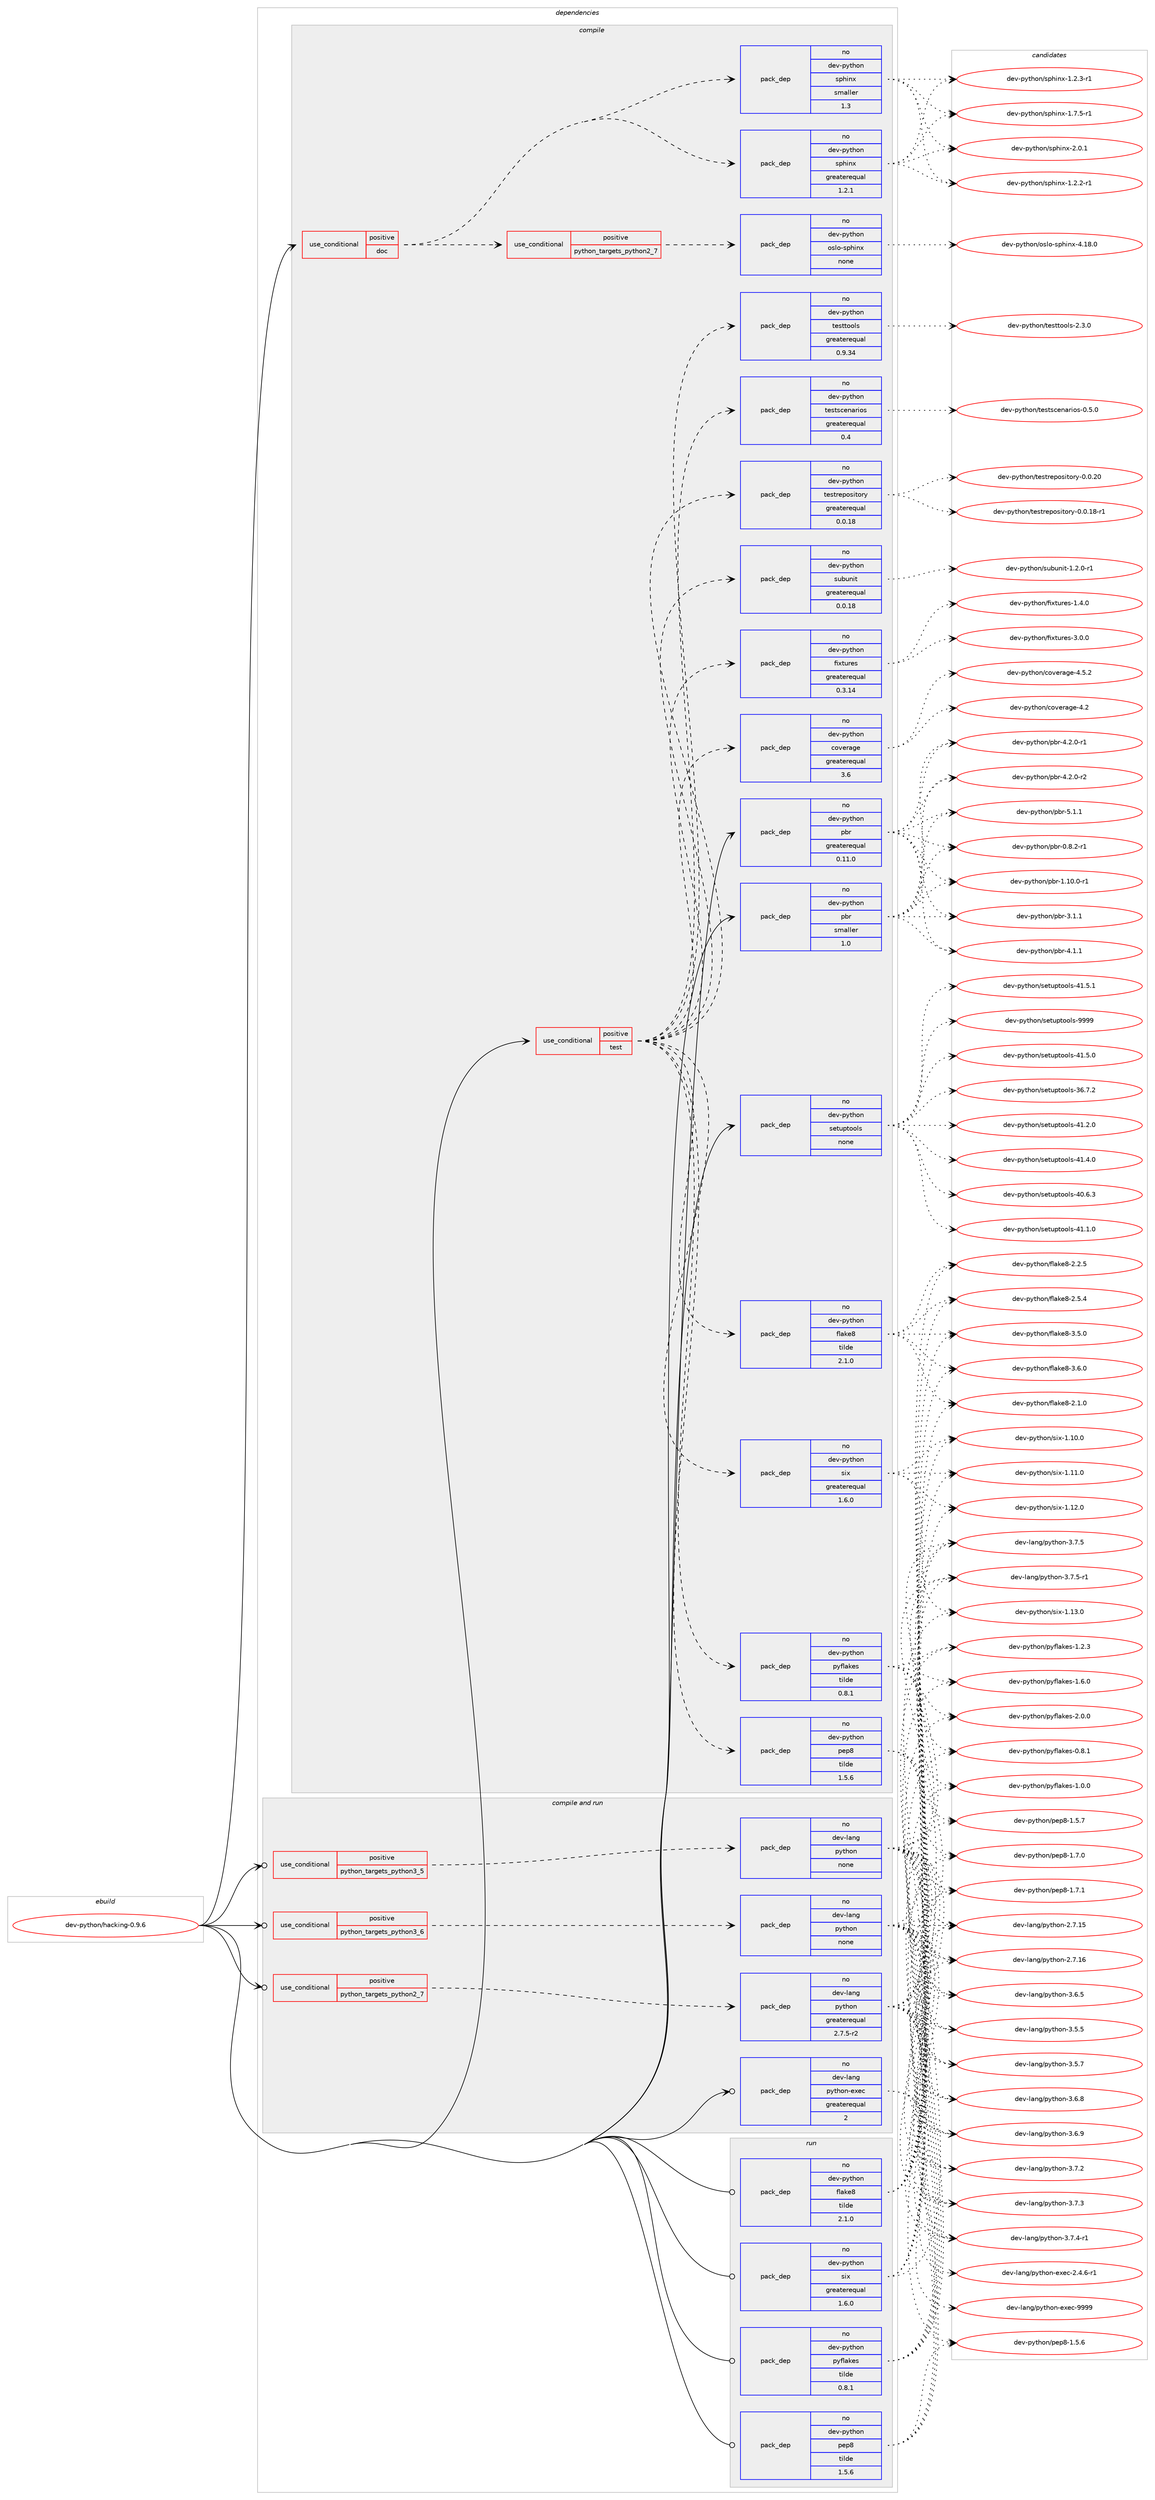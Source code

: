 digraph prolog {

# *************
# Graph options
# *************

newrank=true;
concentrate=true;
compound=true;
graph [rankdir=LR,fontname=Helvetica,fontsize=10,ranksep=1.5];#, ranksep=2.5, nodesep=0.2];
edge  [arrowhead=vee];
node  [fontname=Helvetica,fontsize=10];

# **********
# The ebuild
# **********

subgraph cluster_leftcol {
color=gray;
rank=same;
label=<<i>ebuild</i>>;
id [label="dev-python/hacking-0.9.6", color=red, width=4, href="../dev-python/hacking-0.9.6.svg"];
}

# ****************
# The dependencies
# ****************

subgraph cluster_midcol {
color=gray;
label=<<i>dependencies</i>>;
subgraph cluster_compile {
fillcolor="#eeeeee";
style=filled;
label=<<i>compile</i>>;
subgraph cond140416 {
dependency608187 [label=<<TABLE BORDER="0" CELLBORDER="1" CELLSPACING="0" CELLPADDING="4"><TR><TD ROWSPAN="3" CELLPADDING="10">use_conditional</TD></TR><TR><TD>positive</TD></TR><TR><TD>doc</TD></TR></TABLE>>, shape=none, color=red];
subgraph pack455972 {
dependency608188 [label=<<TABLE BORDER="0" CELLBORDER="1" CELLSPACING="0" CELLPADDING="4" WIDTH="220"><TR><TD ROWSPAN="6" CELLPADDING="30">pack_dep</TD></TR><TR><TD WIDTH="110">no</TD></TR><TR><TD>dev-python</TD></TR><TR><TD>sphinx</TD></TR><TR><TD>greaterequal</TD></TR><TR><TD>1.2.1</TD></TR></TABLE>>, shape=none, color=blue];
}
dependency608187:e -> dependency608188:w [weight=20,style="dashed",arrowhead="vee"];
subgraph pack455973 {
dependency608189 [label=<<TABLE BORDER="0" CELLBORDER="1" CELLSPACING="0" CELLPADDING="4" WIDTH="220"><TR><TD ROWSPAN="6" CELLPADDING="30">pack_dep</TD></TR><TR><TD WIDTH="110">no</TD></TR><TR><TD>dev-python</TD></TR><TR><TD>sphinx</TD></TR><TR><TD>smaller</TD></TR><TR><TD>1.3</TD></TR></TABLE>>, shape=none, color=blue];
}
dependency608187:e -> dependency608189:w [weight=20,style="dashed",arrowhead="vee"];
subgraph cond140417 {
dependency608190 [label=<<TABLE BORDER="0" CELLBORDER="1" CELLSPACING="0" CELLPADDING="4"><TR><TD ROWSPAN="3" CELLPADDING="10">use_conditional</TD></TR><TR><TD>positive</TD></TR><TR><TD>python_targets_python2_7</TD></TR></TABLE>>, shape=none, color=red];
subgraph pack455974 {
dependency608191 [label=<<TABLE BORDER="0" CELLBORDER="1" CELLSPACING="0" CELLPADDING="4" WIDTH="220"><TR><TD ROWSPAN="6" CELLPADDING="30">pack_dep</TD></TR><TR><TD WIDTH="110">no</TD></TR><TR><TD>dev-python</TD></TR><TR><TD>oslo-sphinx</TD></TR><TR><TD>none</TD></TR><TR><TD></TD></TR></TABLE>>, shape=none, color=blue];
}
dependency608190:e -> dependency608191:w [weight=20,style="dashed",arrowhead="vee"];
}
dependency608187:e -> dependency608190:w [weight=20,style="dashed",arrowhead="vee"];
}
id:e -> dependency608187:w [weight=20,style="solid",arrowhead="vee"];
subgraph cond140418 {
dependency608192 [label=<<TABLE BORDER="0" CELLBORDER="1" CELLSPACING="0" CELLPADDING="4"><TR><TD ROWSPAN="3" CELLPADDING="10">use_conditional</TD></TR><TR><TD>positive</TD></TR><TR><TD>test</TD></TR></TABLE>>, shape=none, color=red];
subgraph pack455975 {
dependency608193 [label=<<TABLE BORDER="0" CELLBORDER="1" CELLSPACING="0" CELLPADDING="4" WIDTH="220"><TR><TD ROWSPAN="6" CELLPADDING="30">pack_dep</TD></TR><TR><TD WIDTH="110">no</TD></TR><TR><TD>dev-python</TD></TR><TR><TD>coverage</TD></TR><TR><TD>greaterequal</TD></TR><TR><TD>3.6</TD></TR></TABLE>>, shape=none, color=blue];
}
dependency608192:e -> dependency608193:w [weight=20,style="dashed",arrowhead="vee"];
subgraph pack455976 {
dependency608194 [label=<<TABLE BORDER="0" CELLBORDER="1" CELLSPACING="0" CELLPADDING="4" WIDTH="220"><TR><TD ROWSPAN="6" CELLPADDING="30">pack_dep</TD></TR><TR><TD WIDTH="110">no</TD></TR><TR><TD>dev-python</TD></TR><TR><TD>fixtures</TD></TR><TR><TD>greaterequal</TD></TR><TR><TD>0.3.14</TD></TR></TABLE>>, shape=none, color=blue];
}
dependency608192:e -> dependency608194:w [weight=20,style="dashed",arrowhead="vee"];
subgraph pack455977 {
dependency608195 [label=<<TABLE BORDER="0" CELLBORDER="1" CELLSPACING="0" CELLPADDING="4" WIDTH="220"><TR><TD ROWSPAN="6" CELLPADDING="30">pack_dep</TD></TR><TR><TD WIDTH="110">no</TD></TR><TR><TD>dev-python</TD></TR><TR><TD>subunit</TD></TR><TR><TD>greaterequal</TD></TR><TR><TD>0.0.18</TD></TR></TABLE>>, shape=none, color=blue];
}
dependency608192:e -> dependency608195:w [weight=20,style="dashed",arrowhead="vee"];
subgraph pack455978 {
dependency608196 [label=<<TABLE BORDER="0" CELLBORDER="1" CELLSPACING="0" CELLPADDING="4" WIDTH="220"><TR><TD ROWSPAN="6" CELLPADDING="30">pack_dep</TD></TR><TR><TD WIDTH="110">no</TD></TR><TR><TD>dev-python</TD></TR><TR><TD>testrepository</TD></TR><TR><TD>greaterequal</TD></TR><TR><TD>0.0.18</TD></TR></TABLE>>, shape=none, color=blue];
}
dependency608192:e -> dependency608196:w [weight=20,style="dashed",arrowhead="vee"];
subgraph pack455979 {
dependency608197 [label=<<TABLE BORDER="0" CELLBORDER="1" CELLSPACING="0" CELLPADDING="4" WIDTH="220"><TR><TD ROWSPAN="6" CELLPADDING="30">pack_dep</TD></TR><TR><TD WIDTH="110">no</TD></TR><TR><TD>dev-python</TD></TR><TR><TD>testscenarios</TD></TR><TR><TD>greaterequal</TD></TR><TR><TD>0.4</TD></TR></TABLE>>, shape=none, color=blue];
}
dependency608192:e -> dependency608197:w [weight=20,style="dashed",arrowhead="vee"];
subgraph pack455980 {
dependency608198 [label=<<TABLE BORDER="0" CELLBORDER="1" CELLSPACING="0" CELLPADDING="4" WIDTH="220"><TR><TD ROWSPAN="6" CELLPADDING="30">pack_dep</TD></TR><TR><TD WIDTH="110">no</TD></TR><TR><TD>dev-python</TD></TR><TR><TD>testtools</TD></TR><TR><TD>greaterequal</TD></TR><TR><TD>0.9.34</TD></TR></TABLE>>, shape=none, color=blue];
}
dependency608192:e -> dependency608198:w [weight=20,style="dashed",arrowhead="vee"];
subgraph pack455981 {
dependency608199 [label=<<TABLE BORDER="0" CELLBORDER="1" CELLSPACING="0" CELLPADDING="4" WIDTH="220"><TR><TD ROWSPAN="6" CELLPADDING="30">pack_dep</TD></TR><TR><TD WIDTH="110">no</TD></TR><TR><TD>dev-python</TD></TR><TR><TD>pep8</TD></TR><TR><TD>tilde</TD></TR><TR><TD>1.5.6</TD></TR></TABLE>>, shape=none, color=blue];
}
dependency608192:e -> dependency608199:w [weight=20,style="dashed",arrowhead="vee"];
subgraph pack455982 {
dependency608200 [label=<<TABLE BORDER="0" CELLBORDER="1" CELLSPACING="0" CELLPADDING="4" WIDTH="220"><TR><TD ROWSPAN="6" CELLPADDING="30">pack_dep</TD></TR><TR><TD WIDTH="110">no</TD></TR><TR><TD>dev-python</TD></TR><TR><TD>pyflakes</TD></TR><TR><TD>tilde</TD></TR><TR><TD>0.8.1</TD></TR></TABLE>>, shape=none, color=blue];
}
dependency608192:e -> dependency608200:w [weight=20,style="dashed",arrowhead="vee"];
subgraph pack455983 {
dependency608201 [label=<<TABLE BORDER="0" CELLBORDER="1" CELLSPACING="0" CELLPADDING="4" WIDTH="220"><TR><TD ROWSPAN="6" CELLPADDING="30">pack_dep</TD></TR><TR><TD WIDTH="110">no</TD></TR><TR><TD>dev-python</TD></TR><TR><TD>flake8</TD></TR><TR><TD>tilde</TD></TR><TR><TD>2.1.0</TD></TR></TABLE>>, shape=none, color=blue];
}
dependency608192:e -> dependency608201:w [weight=20,style="dashed",arrowhead="vee"];
subgraph pack455984 {
dependency608202 [label=<<TABLE BORDER="0" CELLBORDER="1" CELLSPACING="0" CELLPADDING="4" WIDTH="220"><TR><TD ROWSPAN="6" CELLPADDING="30">pack_dep</TD></TR><TR><TD WIDTH="110">no</TD></TR><TR><TD>dev-python</TD></TR><TR><TD>six</TD></TR><TR><TD>greaterequal</TD></TR><TR><TD>1.6.0</TD></TR></TABLE>>, shape=none, color=blue];
}
dependency608192:e -> dependency608202:w [weight=20,style="dashed",arrowhead="vee"];
}
id:e -> dependency608192:w [weight=20,style="solid",arrowhead="vee"];
subgraph pack455985 {
dependency608203 [label=<<TABLE BORDER="0" CELLBORDER="1" CELLSPACING="0" CELLPADDING="4" WIDTH="220"><TR><TD ROWSPAN="6" CELLPADDING="30">pack_dep</TD></TR><TR><TD WIDTH="110">no</TD></TR><TR><TD>dev-python</TD></TR><TR><TD>pbr</TD></TR><TR><TD>greaterequal</TD></TR><TR><TD>0.11.0</TD></TR></TABLE>>, shape=none, color=blue];
}
id:e -> dependency608203:w [weight=20,style="solid",arrowhead="vee"];
subgraph pack455986 {
dependency608204 [label=<<TABLE BORDER="0" CELLBORDER="1" CELLSPACING="0" CELLPADDING="4" WIDTH="220"><TR><TD ROWSPAN="6" CELLPADDING="30">pack_dep</TD></TR><TR><TD WIDTH="110">no</TD></TR><TR><TD>dev-python</TD></TR><TR><TD>pbr</TD></TR><TR><TD>smaller</TD></TR><TR><TD>1.0</TD></TR></TABLE>>, shape=none, color=blue];
}
id:e -> dependency608204:w [weight=20,style="solid",arrowhead="vee"];
subgraph pack455987 {
dependency608205 [label=<<TABLE BORDER="0" CELLBORDER="1" CELLSPACING="0" CELLPADDING="4" WIDTH="220"><TR><TD ROWSPAN="6" CELLPADDING="30">pack_dep</TD></TR><TR><TD WIDTH="110">no</TD></TR><TR><TD>dev-python</TD></TR><TR><TD>setuptools</TD></TR><TR><TD>none</TD></TR><TR><TD></TD></TR></TABLE>>, shape=none, color=blue];
}
id:e -> dependency608205:w [weight=20,style="solid",arrowhead="vee"];
}
subgraph cluster_compileandrun {
fillcolor="#eeeeee";
style=filled;
label=<<i>compile and run</i>>;
subgraph cond140419 {
dependency608206 [label=<<TABLE BORDER="0" CELLBORDER="1" CELLSPACING="0" CELLPADDING="4"><TR><TD ROWSPAN="3" CELLPADDING="10">use_conditional</TD></TR><TR><TD>positive</TD></TR><TR><TD>python_targets_python2_7</TD></TR></TABLE>>, shape=none, color=red];
subgraph pack455988 {
dependency608207 [label=<<TABLE BORDER="0" CELLBORDER="1" CELLSPACING="0" CELLPADDING="4" WIDTH="220"><TR><TD ROWSPAN="6" CELLPADDING="30">pack_dep</TD></TR><TR><TD WIDTH="110">no</TD></TR><TR><TD>dev-lang</TD></TR><TR><TD>python</TD></TR><TR><TD>greaterequal</TD></TR><TR><TD>2.7.5-r2</TD></TR></TABLE>>, shape=none, color=blue];
}
dependency608206:e -> dependency608207:w [weight=20,style="dashed",arrowhead="vee"];
}
id:e -> dependency608206:w [weight=20,style="solid",arrowhead="odotvee"];
subgraph cond140420 {
dependency608208 [label=<<TABLE BORDER="0" CELLBORDER="1" CELLSPACING="0" CELLPADDING="4"><TR><TD ROWSPAN="3" CELLPADDING="10">use_conditional</TD></TR><TR><TD>positive</TD></TR><TR><TD>python_targets_python3_5</TD></TR></TABLE>>, shape=none, color=red];
subgraph pack455989 {
dependency608209 [label=<<TABLE BORDER="0" CELLBORDER="1" CELLSPACING="0" CELLPADDING="4" WIDTH="220"><TR><TD ROWSPAN="6" CELLPADDING="30">pack_dep</TD></TR><TR><TD WIDTH="110">no</TD></TR><TR><TD>dev-lang</TD></TR><TR><TD>python</TD></TR><TR><TD>none</TD></TR><TR><TD></TD></TR></TABLE>>, shape=none, color=blue];
}
dependency608208:e -> dependency608209:w [weight=20,style="dashed",arrowhead="vee"];
}
id:e -> dependency608208:w [weight=20,style="solid",arrowhead="odotvee"];
subgraph cond140421 {
dependency608210 [label=<<TABLE BORDER="0" CELLBORDER="1" CELLSPACING="0" CELLPADDING="4"><TR><TD ROWSPAN="3" CELLPADDING="10">use_conditional</TD></TR><TR><TD>positive</TD></TR><TR><TD>python_targets_python3_6</TD></TR></TABLE>>, shape=none, color=red];
subgraph pack455990 {
dependency608211 [label=<<TABLE BORDER="0" CELLBORDER="1" CELLSPACING="0" CELLPADDING="4" WIDTH="220"><TR><TD ROWSPAN="6" CELLPADDING="30">pack_dep</TD></TR><TR><TD WIDTH="110">no</TD></TR><TR><TD>dev-lang</TD></TR><TR><TD>python</TD></TR><TR><TD>none</TD></TR><TR><TD></TD></TR></TABLE>>, shape=none, color=blue];
}
dependency608210:e -> dependency608211:w [weight=20,style="dashed",arrowhead="vee"];
}
id:e -> dependency608210:w [weight=20,style="solid",arrowhead="odotvee"];
subgraph pack455991 {
dependency608212 [label=<<TABLE BORDER="0" CELLBORDER="1" CELLSPACING="0" CELLPADDING="4" WIDTH="220"><TR><TD ROWSPAN="6" CELLPADDING="30">pack_dep</TD></TR><TR><TD WIDTH="110">no</TD></TR><TR><TD>dev-lang</TD></TR><TR><TD>python-exec</TD></TR><TR><TD>greaterequal</TD></TR><TR><TD>2</TD></TR></TABLE>>, shape=none, color=blue];
}
id:e -> dependency608212:w [weight=20,style="solid",arrowhead="odotvee"];
}
subgraph cluster_run {
fillcolor="#eeeeee";
style=filled;
label=<<i>run</i>>;
subgraph pack455992 {
dependency608213 [label=<<TABLE BORDER="0" CELLBORDER="1" CELLSPACING="0" CELLPADDING="4" WIDTH="220"><TR><TD ROWSPAN="6" CELLPADDING="30">pack_dep</TD></TR><TR><TD WIDTH="110">no</TD></TR><TR><TD>dev-python</TD></TR><TR><TD>flake8</TD></TR><TR><TD>tilde</TD></TR><TR><TD>2.1.0</TD></TR></TABLE>>, shape=none, color=blue];
}
id:e -> dependency608213:w [weight=20,style="solid",arrowhead="odot"];
subgraph pack455993 {
dependency608214 [label=<<TABLE BORDER="0" CELLBORDER="1" CELLSPACING="0" CELLPADDING="4" WIDTH="220"><TR><TD ROWSPAN="6" CELLPADDING="30">pack_dep</TD></TR><TR><TD WIDTH="110">no</TD></TR><TR><TD>dev-python</TD></TR><TR><TD>pep8</TD></TR><TR><TD>tilde</TD></TR><TR><TD>1.5.6</TD></TR></TABLE>>, shape=none, color=blue];
}
id:e -> dependency608214:w [weight=20,style="solid",arrowhead="odot"];
subgraph pack455994 {
dependency608215 [label=<<TABLE BORDER="0" CELLBORDER="1" CELLSPACING="0" CELLPADDING="4" WIDTH="220"><TR><TD ROWSPAN="6" CELLPADDING="30">pack_dep</TD></TR><TR><TD WIDTH="110">no</TD></TR><TR><TD>dev-python</TD></TR><TR><TD>pyflakes</TD></TR><TR><TD>tilde</TD></TR><TR><TD>0.8.1</TD></TR></TABLE>>, shape=none, color=blue];
}
id:e -> dependency608215:w [weight=20,style="solid",arrowhead="odot"];
subgraph pack455995 {
dependency608216 [label=<<TABLE BORDER="0" CELLBORDER="1" CELLSPACING="0" CELLPADDING="4" WIDTH="220"><TR><TD ROWSPAN="6" CELLPADDING="30">pack_dep</TD></TR><TR><TD WIDTH="110">no</TD></TR><TR><TD>dev-python</TD></TR><TR><TD>six</TD></TR><TR><TD>greaterequal</TD></TR><TR><TD>1.6.0</TD></TR></TABLE>>, shape=none, color=blue];
}
id:e -> dependency608216:w [weight=20,style="solid",arrowhead="odot"];
}
}

# **************
# The candidates
# **************

subgraph cluster_choices {
rank=same;
color=gray;
label=<<i>candidates</i>>;

subgraph choice455972 {
color=black;
nodesep=1;
choice10010111845112121116104111110471151121041051101204549465046504511449 [label="dev-python/sphinx-1.2.2-r1", color=red, width=4,href="../dev-python/sphinx-1.2.2-r1.svg"];
choice10010111845112121116104111110471151121041051101204549465046514511449 [label="dev-python/sphinx-1.2.3-r1", color=red, width=4,href="../dev-python/sphinx-1.2.3-r1.svg"];
choice10010111845112121116104111110471151121041051101204549465546534511449 [label="dev-python/sphinx-1.7.5-r1", color=red, width=4,href="../dev-python/sphinx-1.7.5-r1.svg"];
choice1001011184511212111610411111047115112104105110120455046484649 [label="dev-python/sphinx-2.0.1", color=red, width=4,href="../dev-python/sphinx-2.0.1.svg"];
dependency608188:e -> choice10010111845112121116104111110471151121041051101204549465046504511449:w [style=dotted,weight="100"];
dependency608188:e -> choice10010111845112121116104111110471151121041051101204549465046514511449:w [style=dotted,weight="100"];
dependency608188:e -> choice10010111845112121116104111110471151121041051101204549465546534511449:w [style=dotted,weight="100"];
dependency608188:e -> choice1001011184511212111610411111047115112104105110120455046484649:w [style=dotted,weight="100"];
}
subgraph choice455973 {
color=black;
nodesep=1;
choice10010111845112121116104111110471151121041051101204549465046504511449 [label="dev-python/sphinx-1.2.2-r1", color=red, width=4,href="../dev-python/sphinx-1.2.2-r1.svg"];
choice10010111845112121116104111110471151121041051101204549465046514511449 [label="dev-python/sphinx-1.2.3-r1", color=red, width=4,href="../dev-python/sphinx-1.2.3-r1.svg"];
choice10010111845112121116104111110471151121041051101204549465546534511449 [label="dev-python/sphinx-1.7.5-r1", color=red, width=4,href="../dev-python/sphinx-1.7.5-r1.svg"];
choice1001011184511212111610411111047115112104105110120455046484649 [label="dev-python/sphinx-2.0.1", color=red, width=4,href="../dev-python/sphinx-2.0.1.svg"];
dependency608189:e -> choice10010111845112121116104111110471151121041051101204549465046504511449:w [style=dotted,weight="100"];
dependency608189:e -> choice10010111845112121116104111110471151121041051101204549465046514511449:w [style=dotted,weight="100"];
dependency608189:e -> choice10010111845112121116104111110471151121041051101204549465546534511449:w [style=dotted,weight="100"];
dependency608189:e -> choice1001011184511212111610411111047115112104105110120455046484649:w [style=dotted,weight="100"];
}
subgraph choice455974 {
color=black;
nodesep=1;
choice10010111845112121116104111110471111151081114511511210410511012045524649564648 [label="dev-python/oslo-sphinx-4.18.0", color=red, width=4,href="../dev-python/oslo-sphinx-4.18.0.svg"];
dependency608191:e -> choice10010111845112121116104111110471111151081114511511210410511012045524649564648:w [style=dotted,weight="100"];
}
subgraph choice455975 {
color=black;
nodesep=1;
choice1001011184511212111610411111047991111181011149710310145524650 [label="dev-python/coverage-4.2", color=red, width=4,href="../dev-python/coverage-4.2.svg"];
choice10010111845112121116104111110479911111810111497103101455246534650 [label="dev-python/coverage-4.5.2", color=red, width=4,href="../dev-python/coverage-4.5.2.svg"];
dependency608193:e -> choice1001011184511212111610411111047991111181011149710310145524650:w [style=dotted,weight="100"];
dependency608193:e -> choice10010111845112121116104111110479911111810111497103101455246534650:w [style=dotted,weight="100"];
}
subgraph choice455976 {
color=black;
nodesep=1;
choice1001011184511212111610411111047102105120116117114101115454946524648 [label="dev-python/fixtures-1.4.0", color=red, width=4,href="../dev-python/fixtures-1.4.0.svg"];
choice1001011184511212111610411111047102105120116117114101115455146484648 [label="dev-python/fixtures-3.0.0", color=red, width=4,href="../dev-python/fixtures-3.0.0.svg"];
dependency608194:e -> choice1001011184511212111610411111047102105120116117114101115454946524648:w [style=dotted,weight="100"];
dependency608194:e -> choice1001011184511212111610411111047102105120116117114101115455146484648:w [style=dotted,weight="100"];
}
subgraph choice455977 {
color=black;
nodesep=1;
choice1001011184511212111610411111047115117981171101051164549465046484511449 [label="dev-python/subunit-1.2.0-r1", color=red, width=4,href="../dev-python/subunit-1.2.0-r1.svg"];
dependency608195:e -> choice1001011184511212111610411111047115117981171101051164549465046484511449:w [style=dotted,weight="100"];
}
subgraph choice455978 {
color=black;
nodesep=1;
choice1001011184511212111610411111047116101115116114101112111115105116111114121454846484649564511449 [label="dev-python/testrepository-0.0.18-r1", color=red, width=4,href="../dev-python/testrepository-0.0.18-r1.svg"];
choice100101118451121211161041111104711610111511611410111211111510511611111412145484648465048 [label="dev-python/testrepository-0.0.20", color=red, width=4,href="../dev-python/testrepository-0.0.20.svg"];
dependency608196:e -> choice1001011184511212111610411111047116101115116114101112111115105116111114121454846484649564511449:w [style=dotted,weight="100"];
dependency608196:e -> choice100101118451121211161041111104711610111511611410111211111510511611111412145484648465048:w [style=dotted,weight="100"];
}
subgraph choice455979 {
color=black;
nodesep=1;
choice10010111845112121116104111110471161011151161159910111097114105111115454846534648 [label="dev-python/testscenarios-0.5.0", color=red, width=4,href="../dev-python/testscenarios-0.5.0.svg"];
dependency608197:e -> choice10010111845112121116104111110471161011151161159910111097114105111115454846534648:w [style=dotted,weight="100"];
}
subgraph choice455980 {
color=black;
nodesep=1;
choice1001011184511212111610411111047116101115116116111111108115455046514648 [label="dev-python/testtools-2.3.0", color=red, width=4,href="../dev-python/testtools-2.3.0.svg"];
dependency608198:e -> choice1001011184511212111610411111047116101115116116111111108115455046514648:w [style=dotted,weight="100"];
}
subgraph choice455981 {
color=black;
nodesep=1;
choice100101118451121211161041111104711210111256454946534654 [label="dev-python/pep8-1.5.6", color=red, width=4,href="../dev-python/pep8-1.5.6.svg"];
choice100101118451121211161041111104711210111256454946534655 [label="dev-python/pep8-1.5.7", color=red, width=4,href="../dev-python/pep8-1.5.7.svg"];
choice100101118451121211161041111104711210111256454946554648 [label="dev-python/pep8-1.7.0", color=red, width=4,href="../dev-python/pep8-1.7.0.svg"];
choice100101118451121211161041111104711210111256454946554649 [label="dev-python/pep8-1.7.1", color=red, width=4,href="../dev-python/pep8-1.7.1.svg"];
dependency608199:e -> choice100101118451121211161041111104711210111256454946534654:w [style=dotted,weight="100"];
dependency608199:e -> choice100101118451121211161041111104711210111256454946534655:w [style=dotted,weight="100"];
dependency608199:e -> choice100101118451121211161041111104711210111256454946554648:w [style=dotted,weight="100"];
dependency608199:e -> choice100101118451121211161041111104711210111256454946554649:w [style=dotted,weight="100"];
}
subgraph choice455982 {
color=black;
nodesep=1;
choice100101118451121211161041111104711212110210897107101115454846564649 [label="dev-python/pyflakes-0.8.1", color=red, width=4,href="../dev-python/pyflakes-0.8.1.svg"];
choice100101118451121211161041111104711212110210897107101115454946484648 [label="dev-python/pyflakes-1.0.0", color=red, width=4,href="../dev-python/pyflakes-1.0.0.svg"];
choice100101118451121211161041111104711212110210897107101115454946504651 [label="dev-python/pyflakes-1.2.3", color=red, width=4,href="../dev-python/pyflakes-1.2.3.svg"];
choice100101118451121211161041111104711212110210897107101115454946544648 [label="dev-python/pyflakes-1.6.0", color=red, width=4,href="../dev-python/pyflakes-1.6.0.svg"];
choice100101118451121211161041111104711212110210897107101115455046484648 [label="dev-python/pyflakes-2.0.0", color=red, width=4,href="../dev-python/pyflakes-2.0.0.svg"];
dependency608200:e -> choice100101118451121211161041111104711212110210897107101115454846564649:w [style=dotted,weight="100"];
dependency608200:e -> choice100101118451121211161041111104711212110210897107101115454946484648:w [style=dotted,weight="100"];
dependency608200:e -> choice100101118451121211161041111104711212110210897107101115454946504651:w [style=dotted,weight="100"];
dependency608200:e -> choice100101118451121211161041111104711212110210897107101115454946544648:w [style=dotted,weight="100"];
dependency608200:e -> choice100101118451121211161041111104711212110210897107101115455046484648:w [style=dotted,weight="100"];
}
subgraph choice455983 {
color=black;
nodesep=1;
choice10010111845112121116104111110471021089710710156455046494648 [label="dev-python/flake8-2.1.0", color=red, width=4,href="../dev-python/flake8-2.1.0.svg"];
choice10010111845112121116104111110471021089710710156455046504653 [label="dev-python/flake8-2.2.5", color=red, width=4,href="../dev-python/flake8-2.2.5.svg"];
choice10010111845112121116104111110471021089710710156455046534652 [label="dev-python/flake8-2.5.4", color=red, width=4,href="../dev-python/flake8-2.5.4.svg"];
choice10010111845112121116104111110471021089710710156455146534648 [label="dev-python/flake8-3.5.0", color=red, width=4,href="../dev-python/flake8-3.5.0.svg"];
choice10010111845112121116104111110471021089710710156455146544648 [label="dev-python/flake8-3.6.0", color=red, width=4,href="../dev-python/flake8-3.6.0.svg"];
dependency608201:e -> choice10010111845112121116104111110471021089710710156455046494648:w [style=dotted,weight="100"];
dependency608201:e -> choice10010111845112121116104111110471021089710710156455046504653:w [style=dotted,weight="100"];
dependency608201:e -> choice10010111845112121116104111110471021089710710156455046534652:w [style=dotted,weight="100"];
dependency608201:e -> choice10010111845112121116104111110471021089710710156455146534648:w [style=dotted,weight="100"];
dependency608201:e -> choice10010111845112121116104111110471021089710710156455146544648:w [style=dotted,weight="100"];
}
subgraph choice455984 {
color=black;
nodesep=1;
choice100101118451121211161041111104711510512045494649484648 [label="dev-python/six-1.10.0", color=red, width=4,href="../dev-python/six-1.10.0.svg"];
choice100101118451121211161041111104711510512045494649494648 [label="dev-python/six-1.11.0", color=red, width=4,href="../dev-python/six-1.11.0.svg"];
choice100101118451121211161041111104711510512045494649504648 [label="dev-python/six-1.12.0", color=red, width=4,href="../dev-python/six-1.12.0.svg"];
choice100101118451121211161041111104711510512045494649514648 [label="dev-python/six-1.13.0", color=red, width=4,href="../dev-python/six-1.13.0.svg"];
dependency608202:e -> choice100101118451121211161041111104711510512045494649484648:w [style=dotted,weight="100"];
dependency608202:e -> choice100101118451121211161041111104711510512045494649494648:w [style=dotted,weight="100"];
dependency608202:e -> choice100101118451121211161041111104711510512045494649504648:w [style=dotted,weight="100"];
dependency608202:e -> choice100101118451121211161041111104711510512045494649514648:w [style=dotted,weight="100"];
}
subgraph choice455985 {
color=black;
nodesep=1;
choice1001011184511212111610411111047112981144548465646504511449 [label="dev-python/pbr-0.8.2-r1", color=red, width=4,href="../dev-python/pbr-0.8.2-r1.svg"];
choice100101118451121211161041111104711298114454946494846484511449 [label="dev-python/pbr-1.10.0-r1", color=red, width=4,href="../dev-python/pbr-1.10.0-r1.svg"];
choice100101118451121211161041111104711298114455146494649 [label="dev-python/pbr-3.1.1", color=red, width=4,href="../dev-python/pbr-3.1.1.svg"];
choice100101118451121211161041111104711298114455246494649 [label="dev-python/pbr-4.1.1", color=red, width=4,href="../dev-python/pbr-4.1.1.svg"];
choice1001011184511212111610411111047112981144552465046484511449 [label="dev-python/pbr-4.2.0-r1", color=red, width=4,href="../dev-python/pbr-4.2.0-r1.svg"];
choice1001011184511212111610411111047112981144552465046484511450 [label="dev-python/pbr-4.2.0-r2", color=red, width=4,href="../dev-python/pbr-4.2.0-r2.svg"];
choice100101118451121211161041111104711298114455346494649 [label="dev-python/pbr-5.1.1", color=red, width=4,href="../dev-python/pbr-5.1.1.svg"];
dependency608203:e -> choice1001011184511212111610411111047112981144548465646504511449:w [style=dotted,weight="100"];
dependency608203:e -> choice100101118451121211161041111104711298114454946494846484511449:w [style=dotted,weight="100"];
dependency608203:e -> choice100101118451121211161041111104711298114455146494649:w [style=dotted,weight="100"];
dependency608203:e -> choice100101118451121211161041111104711298114455246494649:w [style=dotted,weight="100"];
dependency608203:e -> choice1001011184511212111610411111047112981144552465046484511449:w [style=dotted,weight="100"];
dependency608203:e -> choice1001011184511212111610411111047112981144552465046484511450:w [style=dotted,weight="100"];
dependency608203:e -> choice100101118451121211161041111104711298114455346494649:w [style=dotted,weight="100"];
}
subgraph choice455986 {
color=black;
nodesep=1;
choice1001011184511212111610411111047112981144548465646504511449 [label="dev-python/pbr-0.8.2-r1", color=red, width=4,href="../dev-python/pbr-0.8.2-r1.svg"];
choice100101118451121211161041111104711298114454946494846484511449 [label="dev-python/pbr-1.10.0-r1", color=red, width=4,href="../dev-python/pbr-1.10.0-r1.svg"];
choice100101118451121211161041111104711298114455146494649 [label="dev-python/pbr-3.1.1", color=red, width=4,href="../dev-python/pbr-3.1.1.svg"];
choice100101118451121211161041111104711298114455246494649 [label="dev-python/pbr-4.1.1", color=red, width=4,href="../dev-python/pbr-4.1.1.svg"];
choice1001011184511212111610411111047112981144552465046484511449 [label="dev-python/pbr-4.2.0-r1", color=red, width=4,href="../dev-python/pbr-4.2.0-r1.svg"];
choice1001011184511212111610411111047112981144552465046484511450 [label="dev-python/pbr-4.2.0-r2", color=red, width=4,href="../dev-python/pbr-4.2.0-r2.svg"];
choice100101118451121211161041111104711298114455346494649 [label="dev-python/pbr-5.1.1", color=red, width=4,href="../dev-python/pbr-5.1.1.svg"];
dependency608204:e -> choice1001011184511212111610411111047112981144548465646504511449:w [style=dotted,weight="100"];
dependency608204:e -> choice100101118451121211161041111104711298114454946494846484511449:w [style=dotted,weight="100"];
dependency608204:e -> choice100101118451121211161041111104711298114455146494649:w [style=dotted,weight="100"];
dependency608204:e -> choice100101118451121211161041111104711298114455246494649:w [style=dotted,weight="100"];
dependency608204:e -> choice1001011184511212111610411111047112981144552465046484511449:w [style=dotted,weight="100"];
dependency608204:e -> choice1001011184511212111610411111047112981144552465046484511450:w [style=dotted,weight="100"];
dependency608204:e -> choice100101118451121211161041111104711298114455346494649:w [style=dotted,weight="100"];
}
subgraph choice455987 {
color=black;
nodesep=1;
choice100101118451121211161041111104711510111611711211611111110811545515446554650 [label="dev-python/setuptools-36.7.2", color=red, width=4,href="../dev-python/setuptools-36.7.2.svg"];
choice100101118451121211161041111104711510111611711211611111110811545524846544651 [label="dev-python/setuptools-40.6.3", color=red, width=4,href="../dev-python/setuptools-40.6.3.svg"];
choice100101118451121211161041111104711510111611711211611111110811545524946494648 [label="dev-python/setuptools-41.1.0", color=red, width=4,href="../dev-python/setuptools-41.1.0.svg"];
choice100101118451121211161041111104711510111611711211611111110811545524946504648 [label="dev-python/setuptools-41.2.0", color=red, width=4,href="../dev-python/setuptools-41.2.0.svg"];
choice100101118451121211161041111104711510111611711211611111110811545524946524648 [label="dev-python/setuptools-41.4.0", color=red, width=4,href="../dev-python/setuptools-41.4.0.svg"];
choice100101118451121211161041111104711510111611711211611111110811545524946534648 [label="dev-python/setuptools-41.5.0", color=red, width=4,href="../dev-python/setuptools-41.5.0.svg"];
choice100101118451121211161041111104711510111611711211611111110811545524946534649 [label="dev-python/setuptools-41.5.1", color=red, width=4,href="../dev-python/setuptools-41.5.1.svg"];
choice10010111845112121116104111110471151011161171121161111111081154557575757 [label="dev-python/setuptools-9999", color=red, width=4,href="../dev-python/setuptools-9999.svg"];
dependency608205:e -> choice100101118451121211161041111104711510111611711211611111110811545515446554650:w [style=dotted,weight="100"];
dependency608205:e -> choice100101118451121211161041111104711510111611711211611111110811545524846544651:w [style=dotted,weight="100"];
dependency608205:e -> choice100101118451121211161041111104711510111611711211611111110811545524946494648:w [style=dotted,weight="100"];
dependency608205:e -> choice100101118451121211161041111104711510111611711211611111110811545524946504648:w [style=dotted,weight="100"];
dependency608205:e -> choice100101118451121211161041111104711510111611711211611111110811545524946524648:w [style=dotted,weight="100"];
dependency608205:e -> choice100101118451121211161041111104711510111611711211611111110811545524946534648:w [style=dotted,weight="100"];
dependency608205:e -> choice100101118451121211161041111104711510111611711211611111110811545524946534649:w [style=dotted,weight="100"];
dependency608205:e -> choice10010111845112121116104111110471151011161171121161111111081154557575757:w [style=dotted,weight="100"];
}
subgraph choice455988 {
color=black;
nodesep=1;
choice10010111845108971101034711212111610411111045504655464953 [label="dev-lang/python-2.7.15", color=red, width=4,href="../dev-lang/python-2.7.15.svg"];
choice10010111845108971101034711212111610411111045504655464954 [label="dev-lang/python-2.7.16", color=red, width=4,href="../dev-lang/python-2.7.16.svg"];
choice100101118451089711010347112121116104111110455146534653 [label="dev-lang/python-3.5.5", color=red, width=4,href="../dev-lang/python-3.5.5.svg"];
choice100101118451089711010347112121116104111110455146534655 [label="dev-lang/python-3.5.7", color=red, width=4,href="../dev-lang/python-3.5.7.svg"];
choice100101118451089711010347112121116104111110455146544653 [label="dev-lang/python-3.6.5", color=red, width=4,href="../dev-lang/python-3.6.5.svg"];
choice100101118451089711010347112121116104111110455146544656 [label="dev-lang/python-3.6.8", color=red, width=4,href="../dev-lang/python-3.6.8.svg"];
choice100101118451089711010347112121116104111110455146544657 [label="dev-lang/python-3.6.9", color=red, width=4,href="../dev-lang/python-3.6.9.svg"];
choice100101118451089711010347112121116104111110455146554650 [label="dev-lang/python-3.7.2", color=red, width=4,href="../dev-lang/python-3.7.2.svg"];
choice100101118451089711010347112121116104111110455146554651 [label="dev-lang/python-3.7.3", color=red, width=4,href="../dev-lang/python-3.7.3.svg"];
choice1001011184510897110103471121211161041111104551465546524511449 [label="dev-lang/python-3.7.4-r1", color=red, width=4,href="../dev-lang/python-3.7.4-r1.svg"];
choice100101118451089711010347112121116104111110455146554653 [label="dev-lang/python-3.7.5", color=red, width=4,href="../dev-lang/python-3.7.5.svg"];
choice1001011184510897110103471121211161041111104551465546534511449 [label="dev-lang/python-3.7.5-r1", color=red, width=4,href="../dev-lang/python-3.7.5-r1.svg"];
dependency608207:e -> choice10010111845108971101034711212111610411111045504655464953:w [style=dotted,weight="100"];
dependency608207:e -> choice10010111845108971101034711212111610411111045504655464954:w [style=dotted,weight="100"];
dependency608207:e -> choice100101118451089711010347112121116104111110455146534653:w [style=dotted,weight="100"];
dependency608207:e -> choice100101118451089711010347112121116104111110455146534655:w [style=dotted,weight="100"];
dependency608207:e -> choice100101118451089711010347112121116104111110455146544653:w [style=dotted,weight="100"];
dependency608207:e -> choice100101118451089711010347112121116104111110455146544656:w [style=dotted,weight="100"];
dependency608207:e -> choice100101118451089711010347112121116104111110455146544657:w [style=dotted,weight="100"];
dependency608207:e -> choice100101118451089711010347112121116104111110455146554650:w [style=dotted,weight="100"];
dependency608207:e -> choice100101118451089711010347112121116104111110455146554651:w [style=dotted,weight="100"];
dependency608207:e -> choice1001011184510897110103471121211161041111104551465546524511449:w [style=dotted,weight="100"];
dependency608207:e -> choice100101118451089711010347112121116104111110455146554653:w [style=dotted,weight="100"];
dependency608207:e -> choice1001011184510897110103471121211161041111104551465546534511449:w [style=dotted,weight="100"];
}
subgraph choice455989 {
color=black;
nodesep=1;
choice10010111845108971101034711212111610411111045504655464953 [label="dev-lang/python-2.7.15", color=red, width=4,href="../dev-lang/python-2.7.15.svg"];
choice10010111845108971101034711212111610411111045504655464954 [label="dev-lang/python-2.7.16", color=red, width=4,href="../dev-lang/python-2.7.16.svg"];
choice100101118451089711010347112121116104111110455146534653 [label="dev-lang/python-3.5.5", color=red, width=4,href="../dev-lang/python-3.5.5.svg"];
choice100101118451089711010347112121116104111110455146534655 [label="dev-lang/python-3.5.7", color=red, width=4,href="../dev-lang/python-3.5.7.svg"];
choice100101118451089711010347112121116104111110455146544653 [label="dev-lang/python-3.6.5", color=red, width=4,href="../dev-lang/python-3.6.5.svg"];
choice100101118451089711010347112121116104111110455146544656 [label="dev-lang/python-3.6.8", color=red, width=4,href="../dev-lang/python-3.6.8.svg"];
choice100101118451089711010347112121116104111110455146544657 [label="dev-lang/python-3.6.9", color=red, width=4,href="../dev-lang/python-3.6.9.svg"];
choice100101118451089711010347112121116104111110455146554650 [label="dev-lang/python-3.7.2", color=red, width=4,href="../dev-lang/python-3.7.2.svg"];
choice100101118451089711010347112121116104111110455146554651 [label="dev-lang/python-3.7.3", color=red, width=4,href="../dev-lang/python-3.7.3.svg"];
choice1001011184510897110103471121211161041111104551465546524511449 [label="dev-lang/python-3.7.4-r1", color=red, width=4,href="../dev-lang/python-3.7.4-r1.svg"];
choice100101118451089711010347112121116104111110455146554653 [label="dev-lang/python-3.7.5", color=red, width=4,href="../dev-lang/python-3.7.5.svg"];
choice1001011184510897110103471121211161041111104551465546534511449 [label="dev-lang/python-3.7.5-r1", color=red, width=4,href="../dev-lang/python-3.7.5-r1.svg"];
dependency608209:e -> choice10010111845108971101034711212111610411111045504655464953:w [style=dotted,weight="100"];
dependency608209:e -> choice10010111845108971101034711212111610411111045504655464954:w [style=dotted,weight="100"];
dependency608209:e -> choice100101118451089711010347112121116104111110455146534653:w [style=dotted,weight="100"];
dependency608209:e -> choice100101118451089711010347112121116104111110455146534655:w [style=dotted,weight="100"];
dependency608209:e -> choice100101118451089711010347112121116104111110455146544653:w [style=dotted,weight="100"];
dependency608209:e -> choice100101118451089711010347112121116104111110455146544656:w [style=dotted,weight="100"];
dependency608209:e -> choice100101118451089711010347112121116104111110455146544657:w [style=dotted,weight="100"];
dependency608209:e -> choice100101118451089711010347112121116104111110455146554650:w [style=dotted,weight="100"];
dependency608209:e -> choice100101118451089711010347112121116104111110455146554651:w [style=dotted,weight="100"];
dependency608209:e -> choice1001011184510897110103471121211161041111104551465546524511449:w [style=dotted,weight="100"];
dependency608209:e -> choice100101118451089711010347112121116104111110455146554653:w [style=dotted,weight="100"];
dependency608209:e -> choice1001011184510897110103471121211161041111104551465546534511449:w [style=dotted,weight="100"];
}
subgraph choice455990 {
color=black;
nodesep=1;
choice10010111845108971101034711212111610411111045504655464953 [label="dev-lang/python-2.7.15", color=red, width=4,href="../dev-lang/python-2.7.15.svg"];
choice10010111845108971101034711212111610411111045504655464954 [label="dev-lang/python-2.7.16", color=red, width=4,href="../dev-lang/python-2.7.16.svg"];
choice100101118451089711010347112121116104111110455146534653 [label="dev-lang/python-3.5.5", color=red, width=4,href="../dev-lang/python-3.5.5.svg"];
choice100101118451089711010347112121116104111110455146534655 [label="dev-lang/python-3.5.7", color=red, width=4,href="../dev-lang/python-3.5.7.svg"];
choice100101118451089711010347112121116104111110455146544653 [label="dev-lang/python-3.6.5", color=red, width=4,href="../dev-lang/python-3.6.5.svg"];
choice100101118451089711010347112121116104111110455146544656 [label="dev-lang/python-3.6.8", color=red, width=4,href="../dev-lang/python-3.6.8.svg"];
choice100101118451089711010347112121116104111110455146544657 [label="dev-lang/python-3.6.9", color=red, width=4,href="../dev-lang/python-3.6.9.svg"];
choice100101118451089711010347112121116104111110455146554650 [label="dev-lang/python-3.7.2", color=red, width=4,href="../dev-lang/python-3.7.2.svg"];
choice100101118451089711010347112121116104111110455146554651 [label="dev-lang/python-3.7.3", color=red, width=4,href="../dev-lang/python-3.7.3.svg"];
choice1001011184510897110103471121211161041111104551465546524511449 [label="dev-lang/python-3.7.4-r1", color=red, width=4,href="../dev-lang/python-3.7.4-r1.svg"];
choice100101118451089711010347112121116104111110455146554653 [label="dev-lang/python-3.7.5", color=red, width=4,href="../dev-lang/python-3.7.5.svg"];
choice1001011184510897110103471121211161041111104551465546534511449 [label="dev-lang/python-3.7.5-r1", color=red, width=4,href="../dev-lang/python-3.7.5-r1.svg"];
dependency608211:e -> choice10010111845108971101034711212111610411111045504655464953:w [style=dotted,weight="100"];
dependency608211:e -> choice10010111845108971101034711212111610411111045504655464954:w [style=dotted,weight="100"];
dependency608211:e -> choice100101118451089711010347112121116104111110455146534653:w [style=dotted,weight="100"];
dependency608211:e -> choice100101118451089711010347112121116104111110455146534655:w [style=dotted,weight="100"];
dependency608211:e -> choice100101118451089711010347112121116104111110455146544653:w [style=dotted,weight="100"];
dependency608211:e -> choice100101118451089711010347112121116104111110455146544656:w [style=dotted,weight="100"];
dependency608211:e -> choice100101118451089711010347112121116104111110455146544657:w [style=dotted,weight="100"];
dependency608211:e -> choice100101118451089711010347112121116104111110455146554650:w [style=dotted,weight="100"];
dependency608211:e -> choice100101118451089711010347112121116104111110455146554651:w [style=dotted,weight="100"];
dependency608211:e -> choice1001011184510897110103471121211161041111104551465546524511449:w [style=dotted,weight="100"];
dependency608211:e -> choice100101118451089711010347112121116104111110455146554653:w [style=dotted,weight="100"];
dependency608211:e -> choice1001011184510897110103471121211161041111104551465546534511449:w [style=dotted,weight="100"];
}
subgraph choice455991 {
color=black;
nodesep=1;
choice10010111845108971101034711212111610411111045101120101994550465246544511449 [label="dev-lang/python-exec-2.4.6-r1", color=red, width=4,href="../dev-lang/python-exec-2.4.6-r1.svg"];
choice10010111845108971101034711212111610411111045101120101994557575757 [label="dev-lang/python-exec-9999", color=red, width=4,href="../dev-lang/python-exec-9999.svg"];
dependency608212:e -> choice10010111845108971101034711212111610411111045101120101994550465246544511449:w [style=dotted,weight="100"];
dependency608212:e -> choice10010111845108971101034711212111610411111045101120101994557575757:w [style=dotted,weight="100"];
}
subgraph choice455992 {
color=black;
nodesep=1;
choice10010111845112121116104111110471021089710710156455046494648 [label="dev-python/flake8-2.1.0", color=red, width=4,href="../dev-python/flake8-2.1.0.svg"];
choice10010111845112121116104111110471021089710710156455046504653 [label="dev-python/flake8-2.2.5", color=red, width=4,href="../dev-python/flake8-2.2.5.svg"];
choice10010111845112121116104111110471021089710710156455046534652 [label="dev-python/flake8-2.5.4", color=red, width=4,href="../dev-python/flake8-2.5.4.svg"];
choice10010111845112121116104111110471021089710710156455146534648 [label="dev-python/flake8-3.5.0", color=red, width=4,href="../dev-python/flake8-3.5.0.svg"];
choice10010111845112121116104111110471021089710710156455146544648 [label="dev-python/flake8-3.6.0", color=red, width=4,href="../dev-python/flake8-3.6.0.svg"];
dependency608213:e -> choice10010111845112121116104111110471021089710710156455046494648:w [style=dotted,weight="100"];
dependency608213:e -> choice10010111845112121116104111110471021089710710156455046504653:w [style=dotted,weight="100"];
dependency608213:e -> choice10010111845112121116104111110471021089710710156455046534652:w [style=dotted,weight="100"];
dependency608213:e -> choice10010111845112121116104111110471021089710710156455146534648:w [style=dotted,weight="100"];
dependency608213:e -> choice10010111845112121116104111110471021089710710156455146544648:w [style=dotted,weight="100"];
}
subgraph choice455993 {
color=black;
nodesep=1;
choice100101118451121211161041111104711210111256454946534654 [label="dev-python/pep8-1.5.6", color=red, width=4,href="../dev-python/pep8-1.5.6.svg"];
choice100101118451121211161041111104711210111256454946534655 [label="dev-python/pep8-1.5.7", color=red, width=4,href="../dev-python/pep8-1.5.7.svg"];
choice100101118451121211161041111104711210111256454946554648 [label="dev-python/pep8-1.7.0", color=red, width=4,href="../dev-python/pep8-1.7.0.svg"];
choice100101118451121211161041111104711210111256454946554649 [label="dev-python/pep8-1.7.1", color=red, width=4,href="../dev-python/pep8-1.7.1.svg"];
dependency608214:e -> choice100101118451121211161041111104711210111256454946534654:w [style=dotted,weight="100"];
dependency608214:e -> choice100101118451121211161041111104711210111256454946534655:w [style=dotted,weight="100"];
dependency608214:e -> choice100101118451121211161041111104711210111256454946554648:w [style=dotted,weight="100"];
dependency608214:e -> choice100101118451121211161041111104711210111256454946554649:w [style=dotted,weight="100"];
}
subgraph choice455994 {
color=black;
nodesep=1;
choice100101118451121211161041111104711212110210897107101115454846564649 [label="dev-python/pyflakes-0.8.1", color=red, width=4,href="../dev-python/pyflakes-0.8.1.svg"];
choice100101118451121211161041111104711212110210897107101115454946484648 [label="dev-python/pyflakes-1.0.0", color=red, width=4,href="../dev-python/pyflakes-1.0.0.svg"];
choice100101118451121211161041111104711212110210897107101115454946504651 [label="dev-python/pyflakes-1.2.3", color=red, width=4,href="../dev-python/pyflakes-1.2.3.svg"];
choice100101118451121211161041111104711212110210897107101115454946544648 [label="dev-python/pyflakes-1.6.0", color=red, width=4,href="../dev-python/pyflakes-1.6.0.svg"];
choice100101118451121211161041111104711212110210897107101115455046484648 [label="dev-python/pyflakes-2.0.0", color=red, width=4,href="../dev-python/pyflakes-2.0.0.svg"];
dependency608215:e -> choice100101118451121211161041111104711212110210897107101115454846564649:w [style=dotted,weight="100"];
dependency608215:e -> choice100101118451121211161041111104711212110210897107101115454946484648:w [style=dotted,weight="100"];
dependency608215:e -> choice100101118451121211161041111104711212110210897107101115454946504651:w [style=dotted,weight="100"];
dependency608215:e -> choice100101118451121211161041111104711212110210897107101115454946544648:w [style=dotted,weight="100"];
dependency608215:e -> choice100101118451121211161041111104711212110210897107101115455046484648:w [style=dotted,weight="100"];
}
subgraph choice455995 {
color=black;
nodesep=1;
choice100101118451121211161041111104711510512045494649484648 [label="dev-python/six-1.10.0", color=red, width=4,href="../dev-python/six-1.10.0.svg"];
choice100101118451121211161041111104711510512045494649494648 [label="dev-python/six-1.11.0", color=red, width=4,href="../dev-python/six-1.11.0.svg"];
choice100101118451121211161041111104711510512045494649504648 [label="dev-python/six-1.12.0", color=red, width=4,href="../dev-python/six-1.12.0.svg"];
choice100101118451121211161041111104711510512045494649514648 [label="dev-python/six-1.13.0", color=red, width=4,href="../dev-python/six-1.13.0.svg"];
dependency608216:e -> choice100101118451121211161041111104711510512045494649484648:w [style=dotted,weight="100"];
dependency608216:e -> choice100101118451121211161041111104711510512045494649494648:w [style=dotted,weight="100"];
dependency608216:e -> choice100101118451121211161041111104711510512045494649504648:w [style=dotted,weight="100"];
dependency608216:e -> choice100101118451121211161041111104711510512045494649514648:w [style=dotted,weight="100"];
}
}

}
